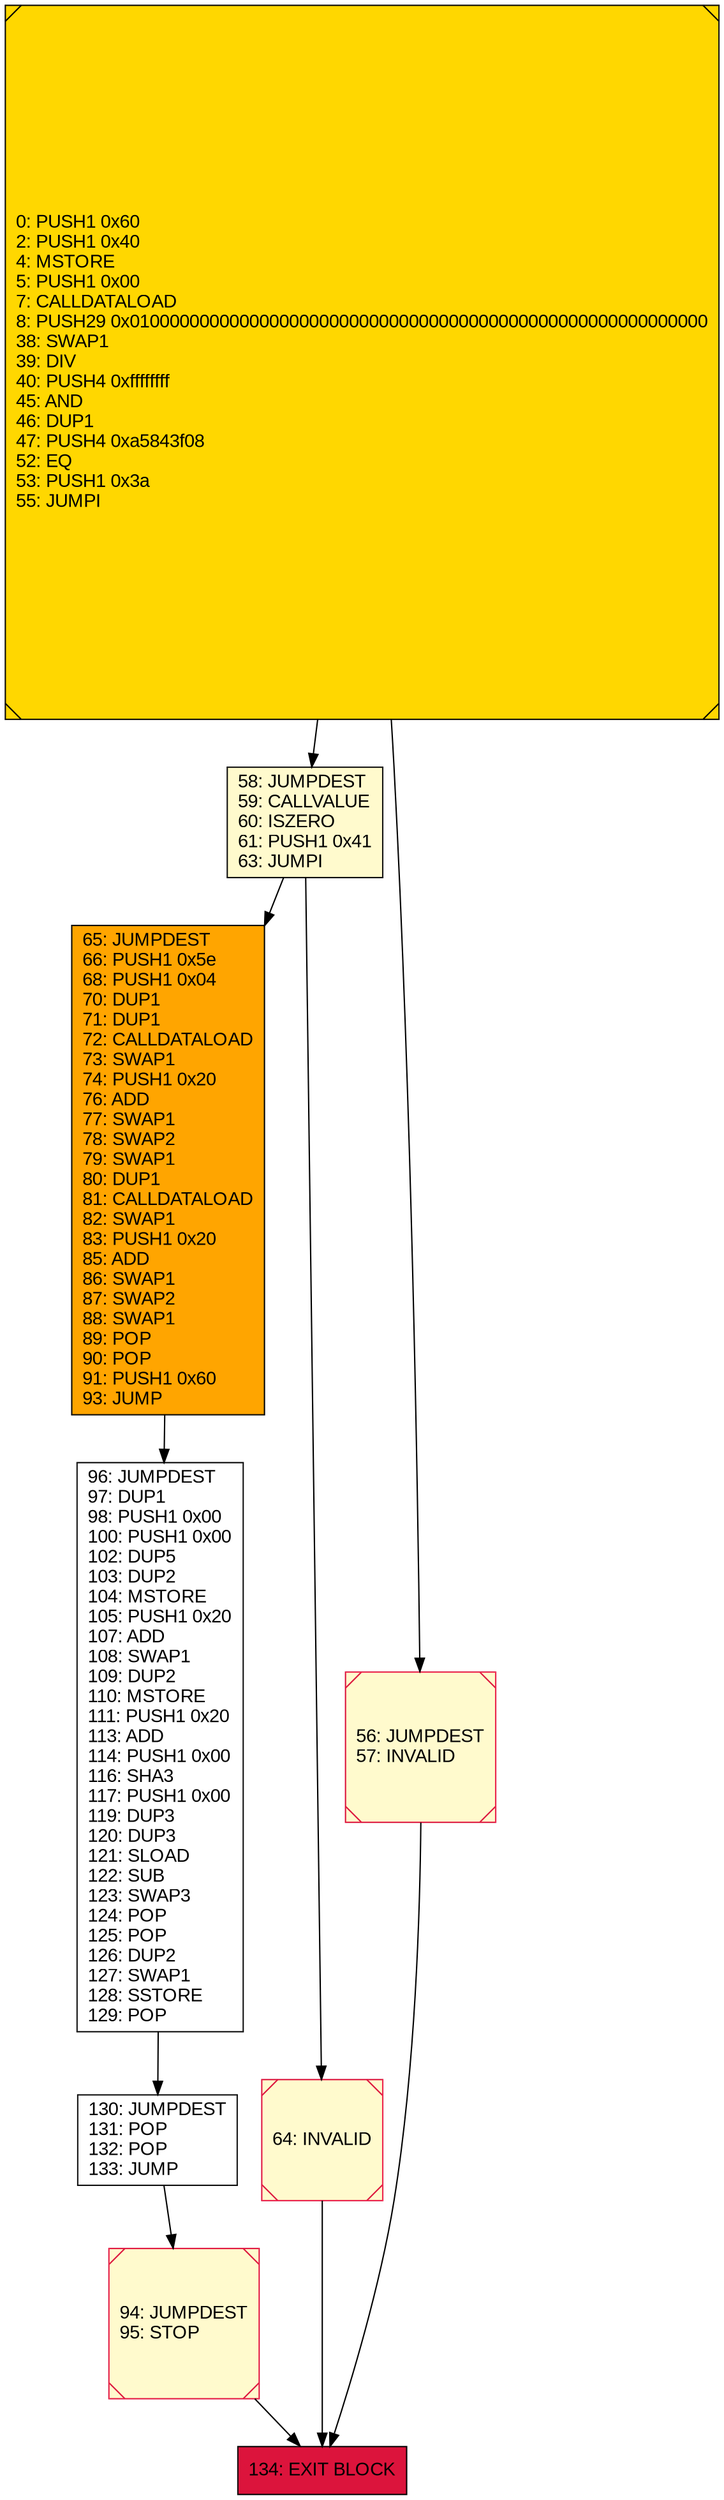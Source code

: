 digraph G {
bgcolor=transparent rankdir=UD;
node [shape=box style=filled color=black fillcolor=white fontname=arial fontcolor=black];
65 [label="65: JUMPDEST\l66: PUSH1 0x5e\l68: PUSH1 0x04\l70: DUP1\l71: DUP1\l72: CALLDATALOAD\l73: SWAP1\l74: PUSH1 0x20\l76: ADD\l77: SWAP1\l78: SWAP2\l79: SWAP1\l80: DUP1\l81: CALLDATALOAD\l82: SWAP1\l83: PUSH1 0x20\l85: ADD\l86: SWAP1\l87: SWAP2\l88: SWAP1\l89: POP\l90: POP\l91: PUSH1 0x60\l93: JUMP\l" fillcolor=orange ];
58 [label="58: JUMPDEST\l59: CALLVALUE\l60: ISZERO\l61: PUSH1 0x41\l63: JUMPI\l" fillcolor=lemonchiffon ];
134 [label="134: EXIT BLOCK\l" fillcolor=crimson ];
96 [label="96: JUMPDEST\l97: DUP1\l98: PUSH1 0x00\l100: PUSH1 0x00\l102: DUP5\l103: DUP2\l104: MSTORE\l105: PUSH1 0x20\l107: ADD\l108: SWAP1\l109: DUP2\l110: MSTORE\l111: PUSH1 0x20\l113: ADD\l114: PUSH1 0x00\l116: SHA3\l117: PUSH1 0x00\l119: DUP3\l120: DUP3\l121: SLOAD\l122: SUB\l123: SWAP3\l124: POP\l125: POP\l126: DUP2\l127: SWAP1\l128: SSTORE\l129: POP\l" ];
0 [label="0: PUSH1 0x60\l2: PUSH1 0x40\l4: MSTORE\l5: PUSH1 0x00\l7: CALLDATALOAD\l8: PUSH29 0x0100000000000000000000000000000000000000000000000000000000\l38: SWAP1\l39: DIV\l40: PUSH4 0xffffffff\l45: AND\l46: DUP1\l47: PUSH4 0xa5843f08\l52: EQ\l53: PUSH1 0x3a\l55: JUMPI\l" fillcolor=lemonchiffon shape=Msquare fillcolor=gold ];
130 [label="130: JUMPDEST\l131: POP\l132: POP\l133: JUMP\l" ];
94 [label="94: JUMPDEST\l95: STOP\l" fillcolor=lemonchiffon shape=Msquare color=crimson ];
56 [label="56: JUMPDEST\l57: INVALID\l" fillcolor=lemonchiffon shape=Msquare color=crimson ];
64 [label="64: INVALID\l" fillcolor=lemonchiffon shape=Msquare color=crimson ];
58 -> 65;
96 -> 130;
130 -> 94;
0 -> 56;
64 -> 134;
0 -> 58;
65 -> 96;
56 -> 134;
58 -> 64;
94 -> 134;
}